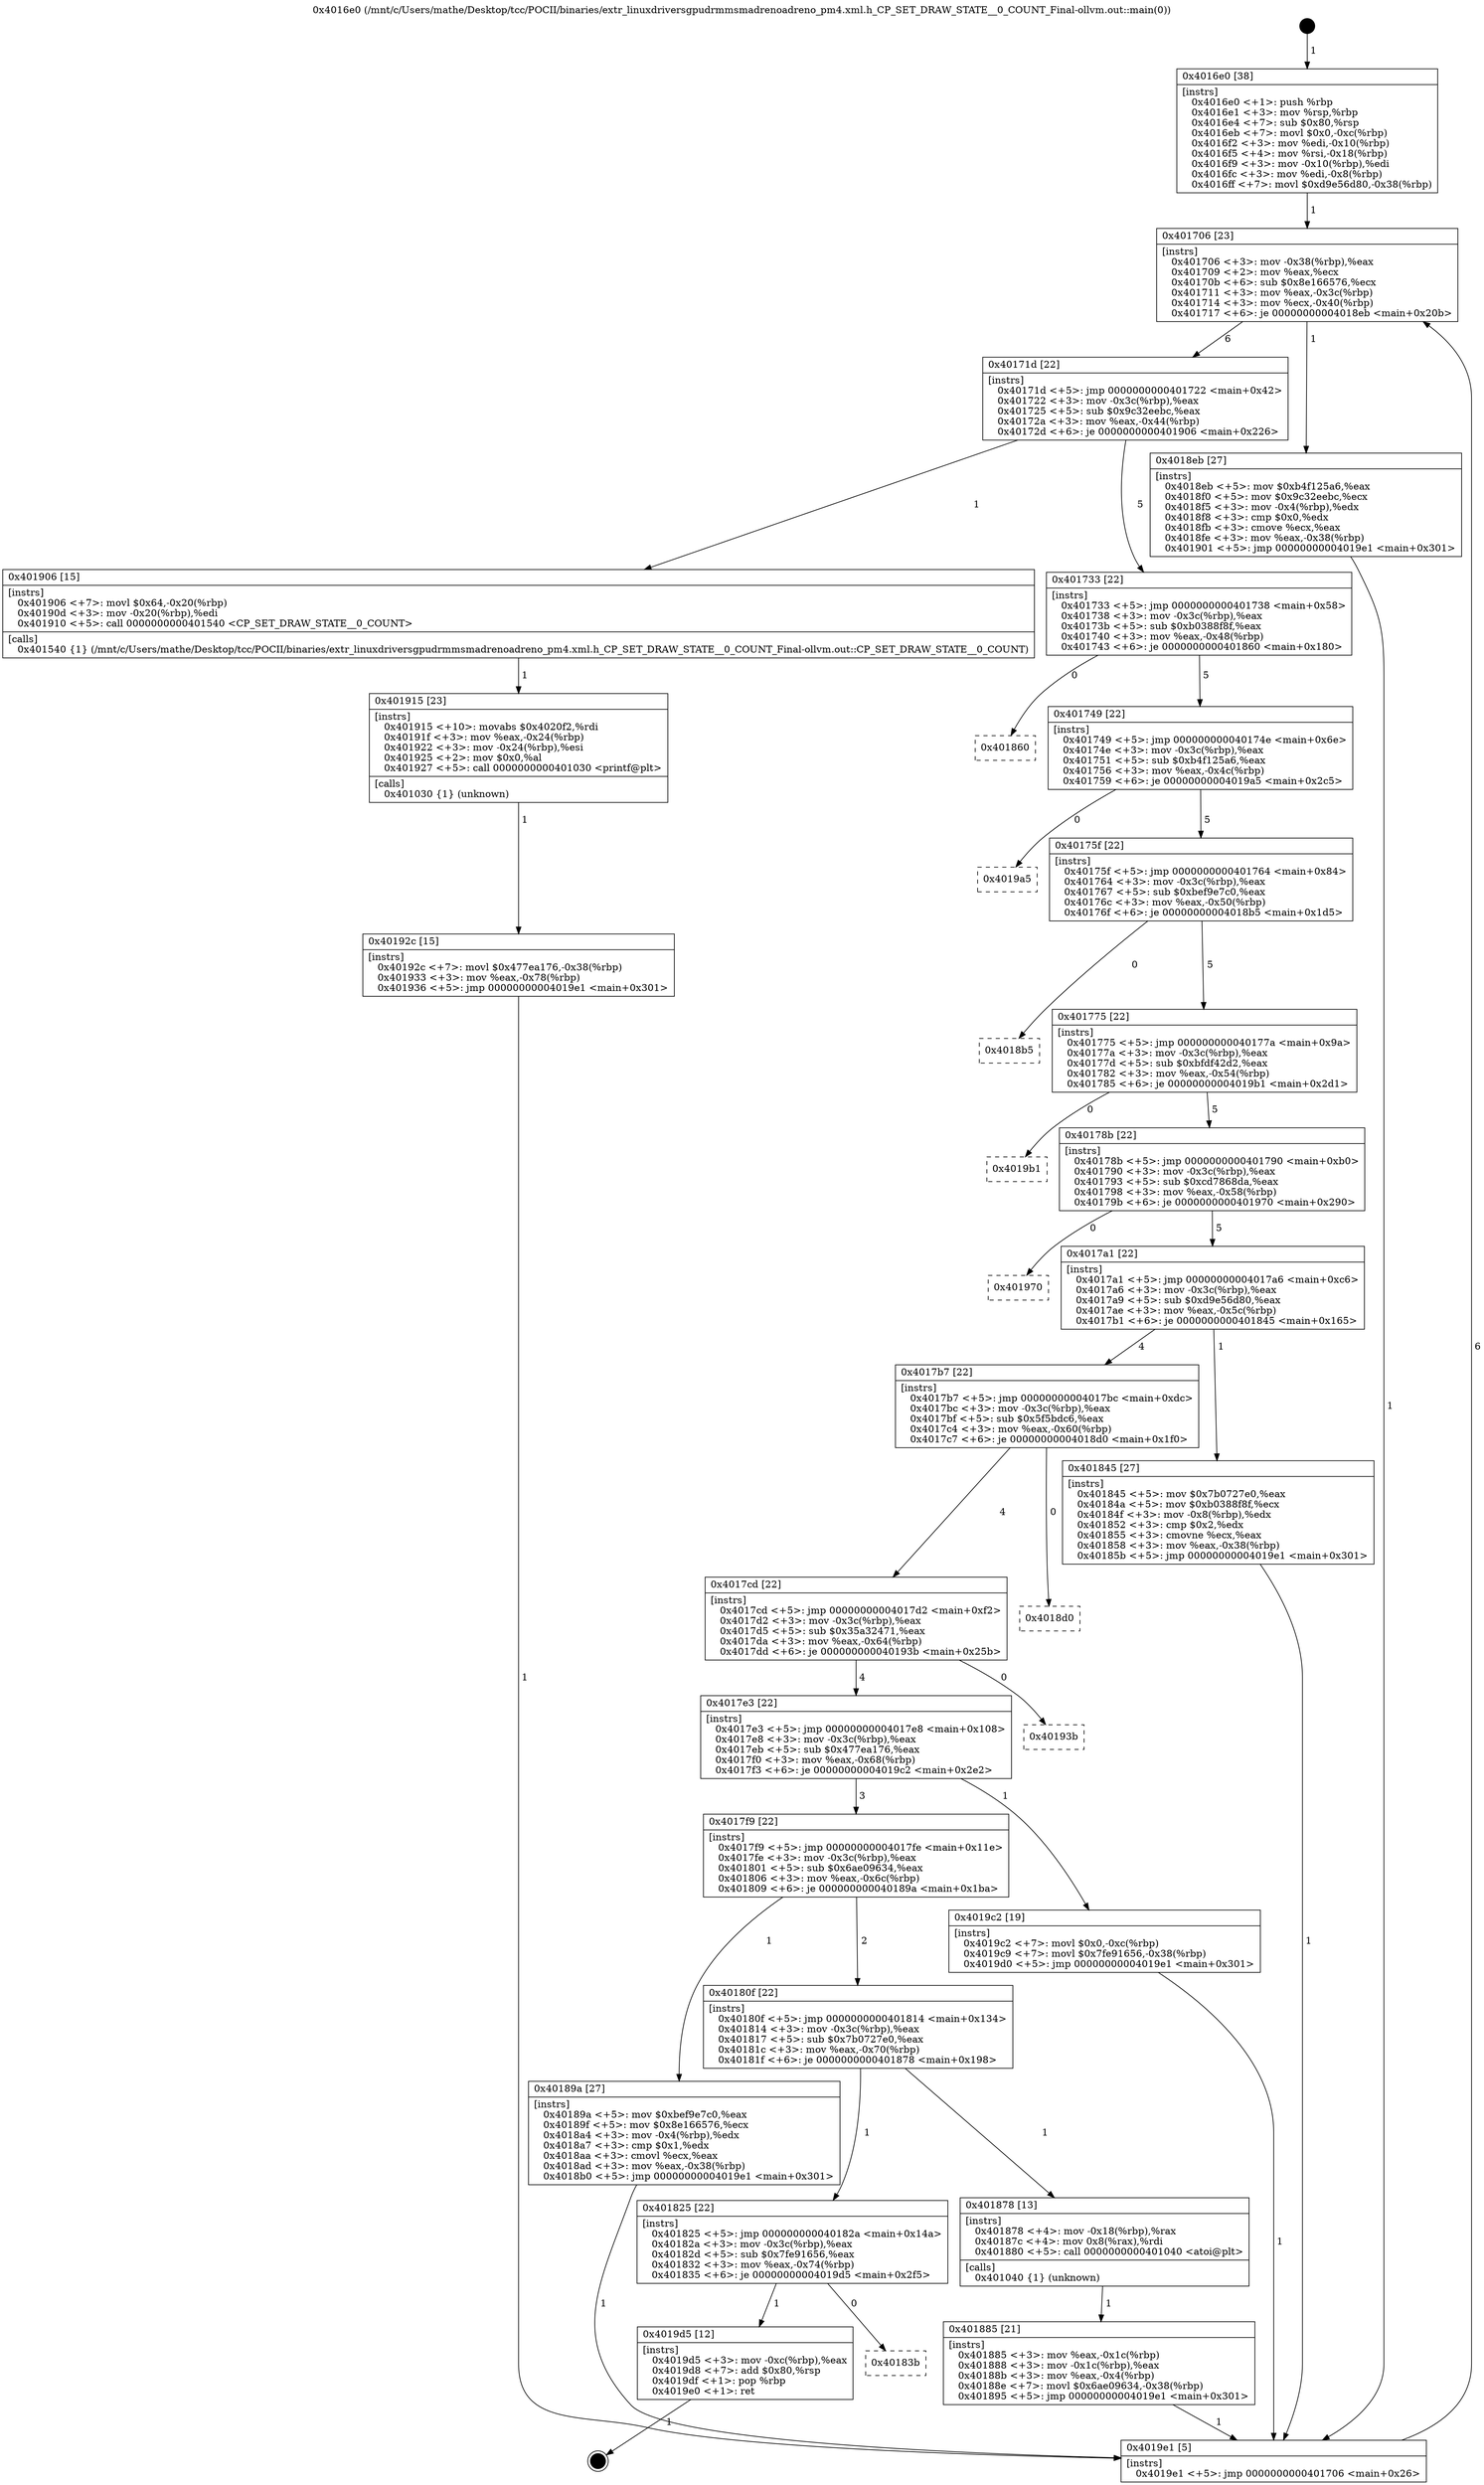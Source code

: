 digraph "0x4016e0" {
  label = "0x4016e0 (/mnt/c/Users/mathe/Desktop/tcc/POCII/binaries/extr_linuxdriversgpudrmmsmadrenoadreno_pm4.xml.h_CP_SET_DRAW_STATE__0_COUNT_Final-ollvm.out::main(0))"
  labelloc = "t"
  node[shape=record]

  Entry [label="",width=0.3,height=0.3,shape=circle,fillcolor=black,style=filled]
  "0x401706" [label="{
     0x401706 [23]\l
     | [instrs]\l
     &nbsp;&nbsp;0x401706 \<+3\>: mov -0x38(%rbp),%eax\l
     &nbsp;&nbsp;0x401709 \<+2\>: mov %eax,%ecx\l
     &nbsp;&nbsp;0x40170b \<+6\>: sub $0x8e166576,%ecx\l
     &nbsp;&nbsp;0x401711 \<+3\>: mov %eax,-0x3c(%rbp)\l
     &nbsp;&nbsp;0x401714 \<+3\>: mov %ecx,-0x40(%rbp)\l
     &nbsp;&nbsp;0x401717 \<+6\>: je 00000000004018eb \<main+0x20b\>\l
  }"]
  "0x4018eb" [label="{
     0x4018eb [27]\l
     | [instrs]\l
     &nbsp;&nbsp;0x4018eb \<+5\>: mov $0xb4f125a6,%eax\l
     &nbsp;&nbsp;0x4018f0 \<+5\>: mov $0x9c32eebc,%ecx\l
     &nbsp;&nbsp;0x4018f5 \<+3\>: mov -0x4(%rbp),%edx\l
     &nbsp;&nbsp;0x4018f8 \<+3\>: cmp $0x0,%edx\l
     &nbsp;&nbsp;0x4018fb \<+3\>: cmove %ecx,%eax\l
     &nbsp;&nbsp;0x4018fe \<+3\>: mov %eax,-0x38(%rbp)\l
     &nbsp;&nbsp;0x401901 \<+5\>: jmp 00000000004019e1 \<main+0x301\>\l
  }"]
  "0x40171d" [label="{
     0x40171d [22]\l
     | [instrs]\l
     &nbsp;&nbsp;0x40171d \<+5\>: jmp 0000000000401722 \<main+0x42\>\l
     &nbsp;&nbsp;0x401722 \<+3\>: mov -0x3c(%rbp),%eax\l
     &nbsp;&nbsp;0x401725 \<+5\>: sub $0x9c32eebc,%eax\l
     &nbsp;&nbsp;0x40172a \<+3\>: mov %eax,-0x44(%rbp)\l
     &nbsp;&nbsp;0x40172d \<+6\>: je 0000000000401906 \<main+0x226\>\l
  }"]
  Exit [label="",width=0.3,height=0.3,shape=circle,fillcolor=black,style=filled,peripheries=2]
  "0x401906" [label="{
     0x401906 [15]\l
     | [instrs]\l
     &nbsp;&nbsp;0x401906 \<+7\>: movl $0x64,-0x20(%rbp)\l
     &nbsp;&nbsp;0x40190d \<+3\>: mov -0x20(%rbp),%edi\l
     &nbsp;&nbsp;0x401910 \<+5\>: call 0000000000401540 \<CP_SET_DRAW_STATE__0_COUNT\>\l
     | [calls]\l
     &nbsp;&nbsp;0x401540 \{1\} (/mnt/c/Users/mathe/Desktop/tcc/POCII/binaries/extr_linuxdriversgpudrmmsmadrenoadreno_pm4.xml.h_CP_SET_DRAW_STATE__0_COUNT_Final-ollvm.out::CP_SET_DRAW_STATE__0_COUNT)\l
  }"]
  "0x401733" [label="{
     0x401733 [22]\l
     | [instrs]\l
     &nbsp;&nbsp;0x401733 \<+5\>: jmp 0000000000401738 \<main+0x58\>\l
     &nbsp;&nbsp;0x401738 \<+3\>: mov -0x3c(%rbp),%eax\l
     &nbsp;&nbsp;0x40173b \<+5\>: sub $0xb0388f8f,%eax\l
     &nbsp;&nbsp;0x401740 \<+3\>: mov %eax,-0x48(%rbp)\l
     &nbsp;&nbsp;0x401743 \<+6\>: je 0000000000401860 \<main+0x180\>\l
  }"]
  "0x40183b" [label="{
     0x40183b\l
  }", style=dashed]
  "0x401860" [label="{
     0x401860\l
  }", style=dashed]
  "0x401749" [label="{
     0x401749 [22]\l
     | [instrs]\l
     &nbsp;&nbsp;0x401749 \<+5\>: jmp 000000000040174e \<main+0x6e\>\l
     &nbsp;&nbsp;0x40174e \<+3\>: mov -0x3c(%rbp),%eax\l
     &nbsp;&nbsp;0x401751 \<+5\>: sub $0xb4f125a6,%eax\l
     &nbsp;&nbsp;0x401756 \<+3\>: mov %eax,-0x4c(%rbp)\l
     &nbsp;&nbsp;0x401759 \<+6\>: je 00000000004019a5 \<main+0x2c5\>\l
  }"]
  "0x4019d5" [label="{
     0x4019d5 [12]\l
     | [instrs]\l
     &nbsp;&nbsp;0x4019d5 \<+3\>: mov -0xc(%rbp),%eax\l
     &nbsp;&nbsp;0x4019d8 \<+7\>: add $0x80,%rsp\l
     &nbsp;&nbsp;0x4019df \<+1\>: pop %rbp\l
     &nbsp;&nbsp;0x4019e0 \<+1\>: ret\l
  }"]
  "0x4019a5" [label="{
     0x4019a5\l
  }", style=dashed]
  "0x40175f" [label="{
     0x40175f [22]\l
     | [instrs]\l
     &nbsp;&nbsp;0x40175f \<+5\>: jmp 0000000000401764 \<main+0x84\>\l
     &nbsp;&nbsp;0x401764 \<+3\>: mov -0x3c(%rbp),%eax\l
     &nbsp;&nbsp;0x401767 \<+5\>: sub $0xbef9e7c0,%eax\l
     &nbsp;&nbsp;0x40176c \<+3\>: mov %eax,-0x50(%rbp)\l
     &nbsp;&nbsp;0x40176f \<+6\>: je 00000000004018b5 \<main+0x1d5\>\l
  }"]
  "0x40192c" [label="{
     0x40192c [15]\l
     | [instrs]\l
     &nbsp;&nbsp;0x40192c \<+7\>: movl $0x477ea176,-0x38(%rbp)\l
     &nbsp;&nbsp;0x401933 \<+3\>: mov %eax,-0x78(%rbp)\l
     &nbsp;&nbsp;0x401936 \<+5\>: jmp 00000000004019e1 \<main+0x301\>\l
  }"]
  "0x4018b5" [label="{
     0x4018b5\l
  }", style=dashed]
  "0x401775" [label="{
     0x401775 [22]\l
     | [instrs]\l
     &nbsp;&nbsp;0x401775 \<+5\>: jmp 000000000040177a \<main+0x9a\>\l
     &nbsp;&nbsp;0x40177a \<+3\>: mov -0x3c(%rbp),%eax\l
     &nbsp;&nbsp;0x40177d \<+5\>: sub $0xbfdf42d2,%eax\l
     &nbsp;&nbsp;0x401782 \<+3\>: mov %eax,-0x54(%rbp)\l
     &nbsp;&nbsp;0x401785 \<+6\>: je 00000000004019b1 \<main+0x2d1\>\l
  }"]
  "0x401915" [label="{
     0x401915 [23]\l
     | [instrs]\l
     &nbsp;&nbsp;0x401915 \<+10\>: movabs $0x4020f2,%rdi\l
     &nbsp;&nbsp;0x40191f \<+3\>: mov %eax,-0x24(%rbp)\l
     &nbsp;&nbsp;0x401922 \<+3\>: mov -0x24(%rbp),%esi\l
     &nbsp;&nbsp;0x401925 \<+2\>: mov $0x0,%al\l
     &nbsp;&nbsp;0x401927 \<+5\>: call 0000000000401030 \<printf@plt\>\l
     | [calls]\l
     &nbsp;&nbsp;0x401030 \{1\} (unknown)\l
  }"]
  "0x4019b1" [label="{
     0x4019b1\l
  }", style=dashed]
  "0x40178b" [label="{
     0x40178b [22]\l
     | [instrs]\l
     &nbsp;&nbsp;0x40178b \<+5\>: jmp 0000000000401790 \<main+0xb0\>\l
     &nbsp;&nbsp;0x401790 \<+3\>: mov -0x3c(%rbp),%eax\l
     &nbsp;&nbsp;0x401793 \<+5\>: sub $0xcd7868da,%eax\l
     &nbsp;&nbsp;0x401798 \<+3\>: mov %eax,-0x58(%rbp)\l
     &nbsp;&nbsp;0x40179b \<+6\>: je 0000000000401970 \<main+0x290\>\l
  }"]
  "0x401885" [label="{
     0x401885 [21]\l
     | [instrs]\l
     &nbsp;&nbsp;0x401885 \<+3\>: mov %eax,-0x1c(%rbp)\l
     &nbsp;&nbsp;0x401888 \<+3\>: mov -0x1c(%rbp),%eax\l
     &nbsp;&nbsp;0x40188b \<+3\>: mov %eax,-0x4(%rbp)\l
     &nbsp;&nbsp;0x40188e \<+7\>: movl $0x6ae09634,-0x38(%rbp)\l
     &nbsp;&nbsp;0x401895 \<+5\>: jmp 00000000004019e1 \<main+0x301\>\l
  }"]
  "0x401970" [label="{
     0x401970\l
  }", style=dashed]
  "0x4017a1" [label="{
     0x4017a1 [22]\l
     | [instrs]\l
     &nbsp;&nbsp;0x4017a1 \<+5\>: jmp 00000000004017a6 \<main+0xc6\>\l
     &nbsp;&nbsp;0x4017a6 \<+3\>: mov -0x3c(%rbp),%eax\l
     &nbsp;&nbsp;0x4017a9 \<+5\>: sub $0xd9e56d80,%eax\l
     &nbsp;&nbsp;0x4017ae \<+3\>: mov %eax,-0x5c(%rbp)\l
     &nbsp;&nbsp;0x4017b1 \<+6\>: je 0000000000401845 \<main+0x165\>\l
  }"]
  "0x401825" [label="{
     0x401825 [22]\l
     | [instrs]\l
     &nbsp;&nbsp;0x401825 \<+5\>: jmp 000000000040182a \<main+0x14a\>\l
     &nbsp;&nbsp;0x40182a \<+3\>: mov -0x3c(%rbp),%eax\l
     &nbsp;&nbsp;0x40182d \<+5\>: sub $0x7fe91656,%eax\l
     &nbsp;&nbsp;0x401832 \<+3\>: mov %eax,-0x74(%rbp)\l
     &nbsp;&nbsp;0x401835 \<+6\>: je 00000000004019d5 \<main+0x2f5\>\l
  }"]
  "0x401845" [label="{
     0x401845 [27]\l
     | [instrs]\l
     &nbsp;&nbsp;0x401845 \<+5\>: mov $0x7b0727e0,%eax\l
     &nbsp;&nbsp;0x40184a \<+5\>: mov $0xb0388f8f,%ecx\l
     &nbsp;&nbsp;0x40184f \<+3\>: mov -0x8(%rbp),%edx\l
     &nbsp;&nbsp;0x401852 \<+3\>: cmp $0x2,%edx\l
     &nbsp;&nbsp;0x401855 \<+3\>: cmovne %ecx,%eax\l
     &nbsp;&nbsp;0x401858 \<+3\>: mov %eax,-0x38(%rbp)\l
     &nbsp;&nbsp;0x40185b \<+5\>: jmp 00000000004019e1 \<main+0x301\>\l
  }"]
  "0x4017b7" [label="{
     0x4017b7 [22]\l
     | [instrs]\l
     &nbsp;&nbsp;0x4017b7 \<+5\>: jmp 00000000004017bc \<main+0xdc\>\l
     &nbsp;&nbsp;0x4017bc \<+3\>: mov -0x3c(%rbp),%eax\l
     &nbsp;&nbsp;0x4017bf \<+5\>: sub $0x5f5bdc6,%eax\l
     &nbsp;&nbsp;0x4017c4 \<+3\>: mov %eax,-0x60(%rbp)\l
     &nbsp;&nbsp;0x4017c7 \<+6\>: je 00000000004018d0 \<main+0x1f0\>\l
  }"]
  "0x4019e1" [label="{
     0x4019e1 [5]\l
     | [instrs]\l
     &nbsp;&nbsp;0x4019e1 \<+5\>: jmp 0000000000401706 \<main+0x26\>\l
  }"]
  "0x4016e0" [label="{
     0x4016e0 [38]\l
     | [instrs]\l
     &nbsp;&nbsp;0x4016e0 \<+1\>: push %rbp\l
     &nbsp;&nbsp;0x4016e1 \<+3\>: mov %rsp,%rbp\l
     &nbsp;&nbsp;0x4016e4 \<+7\>: sub $0x80,%rsp\l
     &nbsp;&nbsp;0x4016eb \<+7\>: movl $0x0,-0xc(%rbp)\l
     &nbsp;&nbsp;0x4016f2 \<+3\>: mov %edi,-0x10(%rbp)\l
     &nbsp;&nbsp;0x4016f5 \<+4\>: mov %rsi,-0x18(%rbp)\l
     &nbsp;&nbsp;0x4016f9 \<+3\>: mov -0x10(%rbp),%edi\l
     &nbsp;&nbsp;0x4016fc \<+3\>: mov %edi,-0x8(%rbp)\l
     &nbsp;&nbsp;0x4016ff \<+7\>: movl $0xd9e56d80,-0x38(%rbp)\l
  }"]
  "0x401878" [label="{
     0x401878 [13]\l
     | [instrs]\l
     &nbsp;&nbsp;0x401878 \<+4\>: mov -0x18(%rbp),%rax\l
     &nbsp;&nbsp;0x40187c \<+4\>: mov 0x8(%rax),%rdi\l
     &nbsp;&nbsp;0x401880 \<+5\>: call 0000000000401040 \<atoi@plt\>\l
     | [calls]\l
     &nbsp;&nbsp;0x401040 \{1\} (unknown)\l
  }"]
  "0x4018d0" [label="{
     0x4018d0\l
  }", style=dashed]
  "0x4017cd" [label="{
     0x4017cd [22]\l
     | [instrs]\l
     &nbsp;&nbsp;0x4017cd \<+5\>: jmp 00000000004017d2 \<main+0xf2\>\l
     &nbsp;&nbsp;0x4017d2 \<+3\>: mov -0x3c(%rbp),%eax\l
     &nbsp;&nbsp;0x4017d5 \<+5\>: sub $0x35a32471,%eax\l
     &nbsp;&nbsp;0x4017da \<+3\>: mov %eax,-0x64(%rbp)\l
     &nbsp;&nbsp;0x4017dd \<+6\>: je 000000000040193b \<main+0x25b\>\l
  }"]
  "0x40180f" [label="{
     0x40180f [22]\l
     | [instrs]\l
     &nbsp;&nbsp;0x40180f \<+5\>: jmp 0000000000401814 \<main+0x134\>\l
     &nbsp;&nbsp;0x401814 \<+3\>: mov -0x3c(%rbp),%eax\l
     &nbsp;&nbsp;0x401817 \<+5\>: sub $0x7b0727e0,%eax\l
     &nbsp;&nbsp;0x40181c \<+3\>: mov %eax,-0x70(%rbp)\l
     &nbsp;&nbsp;0x40181f \<+6\>: je 0000000000401878 \<main+0x198\>\l
  }"]
  "0x40193b" [label="{
     0x40193b\l
  }", style=dashed]
  "0x4017e3" [label="{
     0x4017e3 [22]\l
     | [instrs]\l
     &nbsp;&nbsp;0x4017e3 \<+5\>: jmp 00000000004017e8 \<main+0x108\>\l
     &nbsp;&nbsp;0x4017e8 \<+3\>: mov -0x3c(%rbp),%eax\l
     &nbsp;&nbsp;0x4017eb \<+5\>: sub $0x477ea176,%eax\l
     &nbsp;&nbsp;0x4017f0 \<+3\>: mov %eax,-0x68(%rbp)\l
     &nbsp;&nbsp;0x4017f3 \<+6\>: je 00000000004019c2 \<main+0x2e2\>\l
  }"]
  "0x40189a" [label="{
     0x40189a [27]\l
     | [instrs]\l
     &nbsp;&nbsp;0x40189a \<+5\>: mov $0xbef9e7c0,%eax\l
     &nbsp;&nbsp;0x40189f \<+5\>: mov $0x8e166576,%ecx\l
     &nbsp;&nbsp;0x4018a4 \<+3\>: mov -0x4(%rbp),%edx\l
     &nbsp;&nbsp;0x4018a7 \<+3\>: cmp $0x1,%edx\l
     &nbsp;&nbsp;0x4018aa \<+3\>: cmovl %ecx,%eax\l
     &nbsp;&nbsp;0x4018ad \<+3\>: mov %eax,-0x38(%rbp)\l
     &nbsp;&nbsp;0x4018b0 \<+5\>: jmp 00000000004019e1 \<main+0x301\>\l
  }"]
  "0x4019c2" [label="{
     0x4019c2 [19]\l
     | [instrs]\l
     &nbsp;&nbsp;0x4019c2 \<+7\>: movl $0x0,-0xc(%rbp)\l
     &nbsp;&nbsp;0x4019c9 \<+7\>: movl $0x7fe91656,-0x38(%rbp)\l
     &nbsp;&nbsp;0x4019d0 \<+5\>: jmp 00000000004019e1 \<main+0x301\>\l
  }"]
  "0x4017f9" [label="{
     0x4017f9 [22]\l
     | [instrs]\l
     &nbsp;&nbsp;0x4017f9 \<+5\>: jmp 00000000004017fe \<main+0x11e\>\l
     &nbsp;&nbsp;0x4017fe \<+3\>: mov -0x3c(%rbp),%eax\l
     &nbsp;&nbsp;0x401801 \<+5\>: sub $0x6ae09634,%eax\l
     &nbsp;&nbsp;0x401806 \<+3\>: mov %eax,-0x6c(%rbp)\l
     &nbsp;&nbsp;0x401809 \<+6\>: je 000000000040189a \<main+0x1ba\>\l
  }"]
  Entry -> "0x4016e0" [label=" 1"]
  "0x401706" -> "0x4018eb" [label=" 1"]
  "0x401706" -> "0x40171d" [label=" 6"]
  "0x4019d5" -> Exit [label=" 1"]
  "0x40171d" -> "0x401906" [label=" 1"]
  "0x40171d" -> "0x401733" [label=" 5"]
  "0x401825" -> "0x40183b" [label=" 0"]
  "0x401733" -> "0x401860" [label=" 0"]
  "0x401733" -> "0x401749" [label=" 5"]
  "0x401825" -> "0x4019d5" [label=" 1"]
  "0x401749" -> "0x4019a5" [label=" 0"]
  "0x401749" -> "0x40175f" [label=" 5"]
  "0x4019c2" -> "0x4019e1" [label=" 1"]
  "0x40175f" -> "0x4018b5" [label=" 0"]
  "0x40175f" -> "0x401775" [label=" 5"]
  "0x40192c" -> "0x4019e1" [label=" 1"]
  "0x401775" -> "0x4019b1" [label=" 0"]
  "0x401775" -> "0x40178b" [label=" 5"]
  "0x401915" -> "0x40192c" [label=" 1"]
  "0x40178b" -> "0x401970" [label=" 0"]
  "0x40178b" -> "0x4017a1" [label=" 5"]
  "0x401906" -> "0x401915" [label=" 1"]
  "0x4017a1" -> "0x401845" [label=" 1"]
  "0x4017a1" -> "0x4017b7" [label=" 4"]
  "0x401845" -> "0x4019e1" [label=" 1"]
  "0x4016e0" -> "0x401706" [label=" 1"]
  "0x4019e1" -> "0x401706" [label=" 6"]
  "0x4018eb" -> "0x4019e1" [label=" 1"]
  "0x4017b7" -> "0x4018d0" [label=" 0"]
  "0x4017b7" -> "0x4017cd" [label=" 4"]
  "0x40189a" -> "0x4019e1" [label=" 1"]
  "0x4017cd" -> "0x40193b" [label=" 0"]
  "0x4017cd" -> "0x4017e3" [label=" 4"]
  "0x401878" -> "0x401885" [label=" 1"]
  "0x4017e3" -> "0x4019c2" [label=" 1"]
  "0x4017e3" -> "0x4017f9" [label=" 3"]
  "0x40180f" -> "0x401825" [label=" 1"]
  "0x4017f9" -> "0x40189a" [label=" 1"]
  "0x4017f9" -> "0x40180f" [label=" 2"]
  "0x401885" -> "0x4019e1" [label=" 1"]
  "0x40180f" -> "0x401878" [label=" 1"]
}
